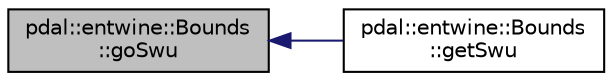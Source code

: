 digraph "pdal::entwine::Bounds::goSwu"
{
  edge [fontname="Helvetica",fontsize="10",labelfontname="Helvetica",labelfontsize="10"];
  node [fontname="Helvetica",fontsize="10",shape=record];
  rankdir="LR";
  Node1 [label="pdal::entwine::Bounds\l::goSwu",height=0.2,width=0.4,color="black", fillcolor="grey75", style="filled", fontcolor="black"];
  Node1 -> Node2 [dir="back",color="midnightblue",fontsize="10",style="solid",fontname="Helvetica"];
  Node2 [label="pdal::entwine::Bounds\l::getSwu",height=0.2,width=0.4,color="black", fillcolor="white", style="filled",URL="$classpdal_1_1entwine_1_1Bounds.html#a7e35f09213b15a424e3cf73942b21233"];
}
